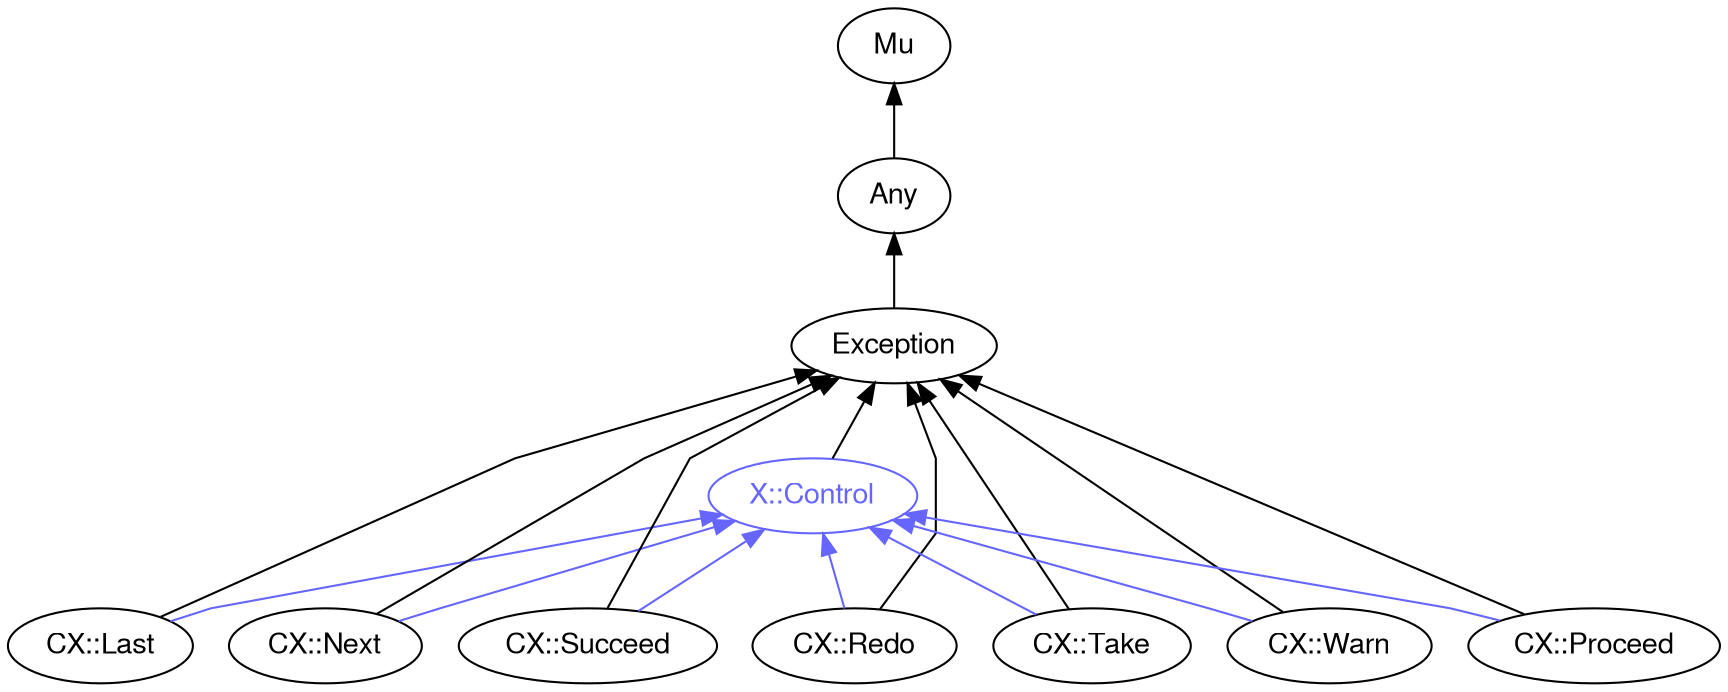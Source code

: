 digraph "perl6-type-graph" {
    rankdir=BT;
    splines=polyline;
    overlap=false; 
    // Types
    "X::Control" [color="#6666FF", fontcolor="#6666FF", href="/type/X::Control", fontname="FreeSans"];
    "Mu" [color="#000000", fontcolor="#000000", href="/type/Mu", fontname="FreeSans"];
    "Any" [color="#000000", fontcolor="#000000", href="/type/Any", fontname="FreeSans"];
    "Exception" [color="#000000", fontcolor="#000000", href="/type/Exception", fontname="FreeSans"];
    "CX::Last" [color="#000000", fontcolor="#000000", href="/type/CX::Last", fontname="FreeSans"];
    "CX::Next" [color="#000000", fontcolor="#000000", href="/type/CX::Next", fontname="FreeSans"];
    "CX::Succeed" [color="#000000", fontcolor="#000000", href="/type/CX::Succeed", fontname="FreeSans"];
    "CX::Redo" [color="#000000", fontcolor="#000000", href="/type/CX::Redo", fontname="FreeSans"];
    "CX::Take" [color="#000000", fontcolor="#000000", href="/type/CX::Take", fontname="FreeSans"];
    "CX::Warn" [color="#000000", fontcolor="#000000", href="/type/CX::Warn", fontname="FreeSans"];
    "CX::Proceed" [color="#000000", fontcolor="#000000", href="/type/CX::Proceed", fontname="FreeSans"];

    // Superclasses
    "X::Control" -> "Exception" [color="#000000"];
    "Any" -> "Mu" [color="#000000"];
    "Exception" -> "Any" [color="#000000"];
    "CX::Last" -> "Exception" [color="#000000"];
    "CX::Next" -> "Exception" [color="#000000"];
    "CX::Succeed" -> "Exception" [color="#000000"];
    "CX::Redo" -> "Exception" [color="#000000"];
    "CX::Take" -> "Exception" [color="#000000"];
    "CX::Warn" -> "Exception" [color="#000000"];
    "CX::Proceed" -> "Exception" [color="#000000"];

    // Roles
    "CX::Last" -> "X::Control" [color="#6666FF"];
    "CX::Next" -> "X::Control" [color="#6666FF"];
    "CX::Succeed" -> "X::Control" [color="#6666FF"];
    "CX::Redo" -> "X::Control" [color="#6666FF"];
    "CX::Take" -> "X::Control" [color="#6666FF"];
    "CX::Warn" -> "X::Control" [color="#6666FF"];
    "CX::Proceed" -> "X::Control" [color="#6666FF"];
}
